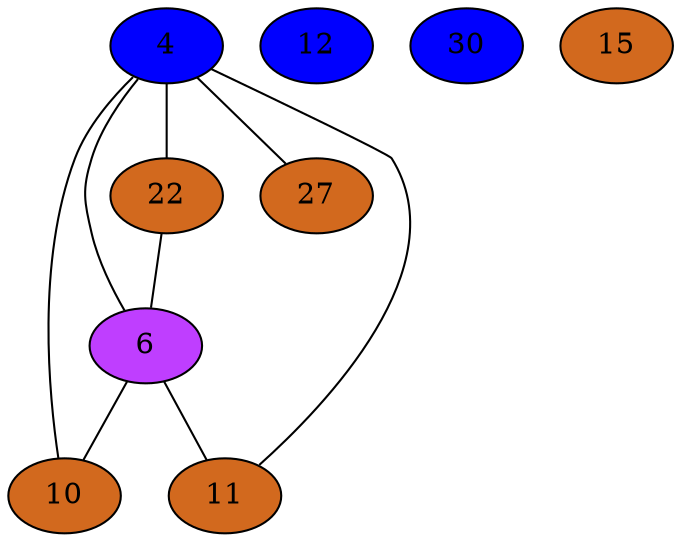 strict graph {
4[label="4" style=filled fillcolor="blue1"];
4 -- 22
4 -- 6
4 -- 10
4 -- 27
4 -- 11
22[label="22" style=filled fillcolor="chocolate"];
22 -- 4
22 -- 6
6[label="6" style=filled fillcolor="darkorchid1"];
6 -- 4
6 -- 22
6 -- 10
6 -- 11
10[label="10" style=filled fillcolor="chocolate"];
10 -- 4
10 -- 6
27[label="27" style=filled fillcolor="chocolate"];
27 -- 4
11[label="11" style=filled fillcolor="chocolate"];
11 -- 4
11 -- 6
12[label="12" style=filled fillcolor="blue1"];
30[label="30" style=filled fillcolor="blue1"];
15[label="15" style=filled fillcolor="chocolate"];
}